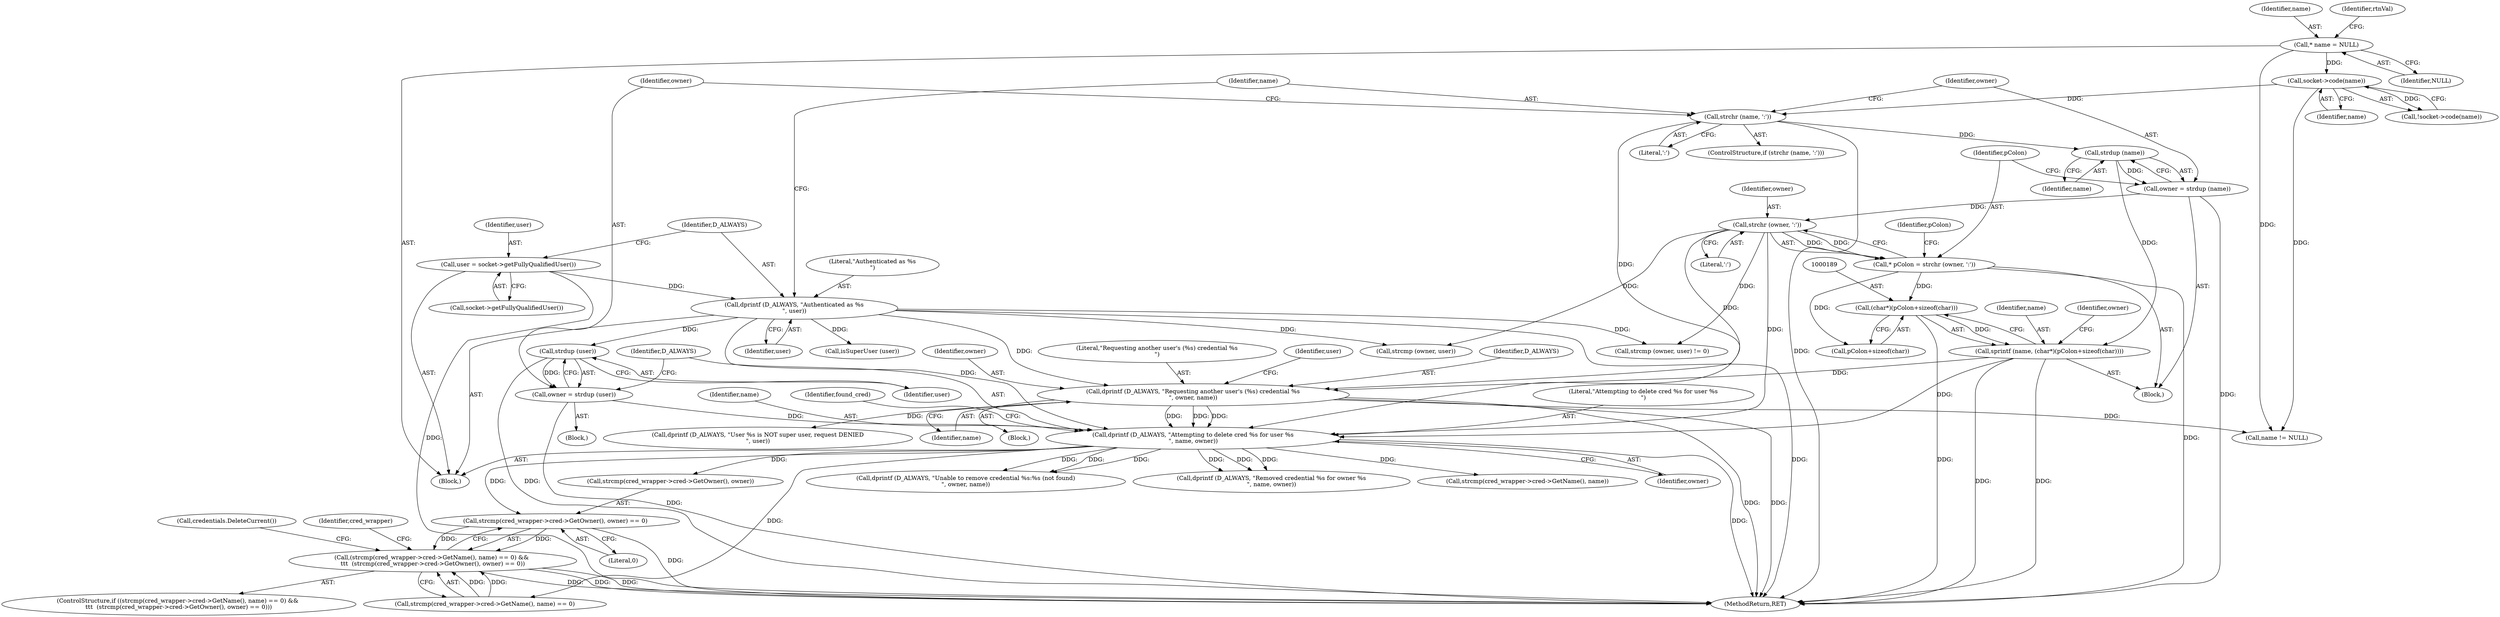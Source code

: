 digraph "0_htcondor_5e5571d1a431eb3c61977b6dd6ec90186ef79867_0@API" {
"1000253" [label="(Call,strcmp(cred_wrapper->cred->GetOwner(), owner) == 0)"];
"1000228" [label="(Call,dprintf (D_ALWAYS, \"Attempting to delete cred %s for user %s\n\", name, owner))"];
"1000163" [label="(Call,dprintf (D_ALWAYS, \"Authenticated as %s\n\", user))"];
"1000160" [label="(Call,user = socket->getFullyQualifiedUser())"];
"1000201" [label="(Call,dprintf (D_ALWAYS, \"Requesting another user's (%s) credential %s\n\", owner, name))"];
"1000179" [label="(Call,strchr (owner, ':'))"];
"1000172" [label="(Call,owner = strdup (name))"];
"1000174" [label="(Call,strdup (name))"];
"1000168" [label="(Call,strchr (name, ':'))"];
"1000153" [label="(Call,socket->code(name))"];
"1000109" [label="(Call,* name = NULL)"];
"1000186" [label="(Call,sprintf (name, (char*)(pColon+sizeof(char))))"];
"1000188" [label="(Call,(char*)(pColon+sizeof(char)))"];
"1000177" [label="(Call,* pColon = strchr (owner, ':'))"];
"1000224" [label="(Call,owner = strdup (user))"];
"1000226" [label="(Call,strdup (user))"];
"1000247" [label="(Call,(strcmp(cred_wrapper->cred->GetName(), name) == 0) && \n\t\t\t  (strcmp(cred_wrapper->cred->GetOwner(), owner) == 0))"];
"1000246" [label="(ControlStructure,if ((strcmp(cred_wrapper->cred->GetName(), name) == 0) && \n\t\t\t  (strcmp(cred_wrapper->cred->GetOwner(), owner) == 0)))"];
"1000175" [label="(Identifier,name)"];
"1000226" [label="(Call,strdup (user))"];
"1000249" [label="(Call,strcmp(cred_wrapper->cred->GetName(), name))"];
"1000195" [label="(Call,strcmp (owner, user) != 0)"];
"1000228" [label="(Call,dprintf (D_ALWAYS, \"Attempting to delete cred %s for user %s\n\", name, owner))"];
"1000180" [label="(Identifier,owner)"];
"1000154" [label="(Identifier,name)"];
"1000162" [label="(Call,socket->getFullyQualifiedUser())"];
"1000259" [label="(Call,credentials.DeleteCurrent())"];
"1000200" [label="(Block,)"];
"1000314" [label="(MethodReturn,RET)"];
"1000153" [label="(Call,socket->code(name))"];
"1000110" [label="(Identifier,name)"];
"1000168" [label="(Call,strchr (name, ':'))"];
"1000163" [label="(Call,dprintf (D_ALWAYS, \"Authenticated as %s\n\", user))"];
"1000227" [label="(Identifier,user)"];
"1000173" [label="(Identifier,owner)"];
"1000186" [label="(Call,sprintf (name, (char*)(pColon+sizeof(char))))"];
"1000203" [label="(Literal,\"Requesting another user's (%s) credential %s\n\")"];
"1000161" [label="(Identifier,user)"];
"1000253" [label="(Call,strcmp(cred_wrapper->cred->GetOwner(), owner) == 0)"];
"1000170" [label="(Literal,':')"];
"1000177" [label="(Call,* pColon = strchr (owner, ':'))"];
"1000223" [label="(Block,)"];
"1000254" [label="(Call,strcmp(cred_wrapper->cred->GetOwner(), owner))"];
"1000257" [label="(Literal,0)"];
"1000164" [label="(Identifier,D_ALWAYS)"];
"1000239" [label="(Identifier,cred_wrapper)"];
"1000232" [label="(Identifier,owner)"];
"1000169" [label="(Identifier,name)"];
"1000160" [label="(Call,user = socket->getFullyQualifiedUser())"];
"1000174" [label="(Call,strdup (name))"];
"1000209" [label="(Identifier,user)"];
"1000111" [label="(Identifier,NULL)"];
"1000190" [label="(Call,pColon+sizeof(char))"];
"1000165" [label="(Literal,\"Authenticated as %s\n\")"];
"1000229" [label="(Identifier,D_ALWAYS)"];
"1000107" [label="(Block,)"];
"1000230" [label="(Literal,\"Attempting to delete cred %s for user %s\n\")"];
"1000202" [label="(Identifier,D_ALWAYS)"];
"1000211" [label="(Call,dprintf (D_ALWAYS, \"User %s is NOT super user, request DENIED\n\", user))"];
"1000197" [label="(Identifier,owner)"];
"1000184" [label="(Identifier,pColon)"];
"1000187" [label="(Identifier,name)"];
"1000152" [label="(Call,!socket->code(name))"];
"1000196" [label="(Call,strcmp (owner, user))"];
"1000225" [label="(Identifier,owner)"];
"1000201" [label="(Call,dprintf (D_ALWAYS, \"Requesting another user's (%s) credential %s\n\", owner, name))"];
"1000178" [label="(Identifier,pColon)"];
"1000231" [label="(Identifier,name)"];
"1000306" [label="(Call,name != NULL)"];
"1000167" [label="(ControlStructure,if (strchr (name, ':')))"];
"1000248" [label="(Call,strcmp(cred_wrapper->cred->GetName(), name) == 0)"];
"1000204" [label="(Identifier,owner)"];
"1000247" [label="(Call,(strcmp(cred_wrapper->cred->GetName(), name) == 0) && \n\t\t\t  (strcmp(cred_wrapper->cred->GetOwner(), owner) == 0))"];
"1000234" [label="(Identifier,found_cred)"];
"1000285" [label="(Call,dprintf (D_ALWAYS, \"Unable to remove credential %s:%s (not found)\n\", owner, name))"];
"1000114" [label="(Identifier,rtnVal)"];
"1000224" [label="(Call,owner = strdup (user))"];
"1000171" [label="(Block,)"];
"1000278" [label="(Call,dprintf (D_ALWAYS, \"Removed credential %s for owner %s\n\", name, owner))"];
"1000188" [label="(Call,(char*)(pColon+sizeof(char)))"];
"1000166" [label="(Identifier,user)"];
"1000181" [label="(Literal,':')"];
"1000208" [label="(Call,isSuperUser (user))"];
"1000109" [label="(Call,* name = NULL)"];
"1000179" [label="(Call,strchr (owner, ':'))"];
"1000205" [label="(Identifier,name)"];
"1000172" [label="(Call,owner = strdup (name))"];
"1000253" -> "1000247"  [label="AST: "];
"1000253" -> "1000257"  [label="CFG: "];
"1000254" -> "1000253"  [label="AST: "];
"1000257" -> "1000253"  [label="AST: "];
"1000247" -> "1000253"  [label="CFG: "];
"1000253" -> "1000314"  [label="DDG: "];
"1000253" -> "1000247"  [label="DDG: "];
"1000253" -> "1000247"  [label="DDG: "];
"1000228" -> "1000253"  [label="DDG: "];
"1000228" -> "1000107"  [label="AST: "];
"1000228" -> "1000232"  [label="CFG: "];
"1000229" -> "1000228"  [label="AST: "];
"1000230" -> "1000228"  [label="AST: "];
"1000231" -> "1000228"  [label="AST: "];
"1000232" -> "1000228"  [label="AST: "];
"1000234" -> "1000228"  [label="CFG: "];
"1000228" -> "1000314"  [label="DDG: "];
"1000163" -> "1000228"  [label="DDG: "];
"1000201" -> "1000228"  [label="DDG: "];
"1000201" -> "1000228"  [label="DDG: "];
"1000201" -> "1000228"  [label="DDG: "];
"1000186" -> "1000228"  [label="DDG: "];
"1000168" -> "1000228"  [label="DDG: "];
"1000224" -> "1000228"  [label="DDG: "];
"1000179" -> "1000228"  [label="DDG: "];
"1000228" -> "1000248"  [label="DDG: "];
"1000228" -> "1000249"  [label="DDG: "];
"1000228" -> "1000254"  [label="DDG: "];
"1000228" -> "1000278"  [label="DDG: "];
"1000228" -> "1000278"  [label="DDG: "];
"1000228" -> "1000278"  [label="DDG: "];
"1000228" -> "1000285"  [label="DDG: "];
"1000228" -> "1000285"  [label="DDG: "];
"1000228" -> "1000285"  [label="DDG: "];
"1000163" -> "1000107"  [label="AST: "];
"1000163" -> "1000166"  [label="CFG: "];
"1000164" -> "1000163"  [label="AST: "];
"1000165" -> "1000163"  [label="AST: "];
"1000166" -> "1000163"  [label="AST: "];
"1000169" -> "1000163"  [label="CFG: "];
"1000163" -> "1000314"  [label="DDG: "];
"1000160" -> "1000163"  [label="DDG: "];
"1000163" -> "1000195"  [label="DDG: "];
"1000163" -> "1000196"  [label="DDG: "];
"1000163" -> "1000201"  [label="DDG: "];
"1000163" -> "1000208"  [label="DDG: "];
"1000163" -> "1000226"  [label="DDG: "];
"1000160" -> "1000107"  [label="AST: "];
"1000160" -> "1000162"  [label="CFG: "];
"1000161" -> "1000160"  [label="AST: "];
"1000162" -> "1000160"  [label="AST: "];
"1000164" -> "1000160"  [label="CFG: "];
"1000160" -> "1000314"  [label="DDG: "];
"1000201" -> "1000200"  [label="AST: "];
"1000201" -> "1000205"  [label="CFG: "];
"1000202" -> "1000201"  [label="AST: "];
"1000203" -> "1000201"  [label="AST: "];
"1000204" -> "1000201"  [label="AST: "];
"1000205" -> "1000201"  [label="AST: "];
"1000209" -> "1000201"  [label="CFG: "];
"1000201" -> "1000314"  [label="DDG: "];
"1000201" -> "1000314"  [label="DDG: "];
"1000179" -> "1000201"  [label="DDG: "];
"1000186" -> "1000201"  [label="DDG: "];
"1000201" -> "1000211"  [label="DDG: "];
"1000201" -> "1000306"  [label="DDG: "];
"1000179" -> "1000177"  [label="AST: "];
"1000179" -> "1000181"  [label="CFG: "];
"1000180" -> "1000179"  [label="AST: "];
"1000181" -> "1000179"  [label="AST: "];
"1000177" -> "1000179"  [label="CFG: "];
"1000179" -> "1000177"  [label="DDG: "];
"1000179" -> "1000177"  [label="DDG: "];
"1000172" -> "1000179"  [label="DDG: "];
"1000179" -> "1000195"  [label="DDG: "];
"1000179" -> "1000196"  [label="DDG: "];
"1000172" -> "1000171"  [label="AST: "];
"1000172" -> "1000174"  [label="CFG: "];
"1000173" -> "1000172"  [label="AST: "];
"1000174" -> "1000172"  [label="AST: "];
"1000178" -> "1000172"  [label="CFG: "];
"1000172" -> "1000314"  [label="DDG: "];
"1000174" -> "1000172"  [label="DDG: "];
"1000174" -> "1000175"  [label="CFG: "];
"1000175" -> "1000174"  [label="AST: "];
"1000168" -> "1000174"  [label="DDG: "];
"1000174" -> "1000186"  [label="DDG: "];
"1000168" -> "1000167"  [label="AST: "];
"1000168" -> "1000170"  [label="CFG: "];
"1000169" -> "1000168"  [label="AST: "];
"1000170" -> "1000168"  [label="AST: "];
"1000173" -> "1000168"  [label="CFG: "];
"1000225" -> "1000168"  [label="CFG: "];
"1000168" -> "1000314"  [label="DDG: "];
"1000153" -> "1000168"  [label="DDG: "];
"1000153" -> "1000152"  [label="AST: "];
"1000153" -> "1000154"  [label="CFG: "];
"1000154" -> "1000153"  [label="AST: "];
"1000152" -> "1000153"  [label="CFG: "];
"1000153" -> "1000152"  [label="DDG: "];
"1000109" -> "1000153"  [label="DDG: "];
"1000153" -> "1000306"  [label="DDG: "];
"1000109" -> "1000107"  [label="AST: "];
"1000109" -> "1000111"  [label="CFG: "];
"1000110" -> "1000109"  [label="AST: "];
"1000111" -> "1000109"  [label="AST: "];
"1000114" -> "1000109"  [label="CFG: "];
"1000109" -> "1000306"  [label="DDG: "];
"1000186" -> "1000171"  [label="AST: "];
"1000186" -> "1000188"  [label="CFG: "];
"1000187" -> "1000186"  [label="AST: "];
"1000188" -> "1000186"  [label="AST: "];
"1000197" -> "1000186"  [label="CFG: "];
"1000186" -> "1000314"  [label="DDG: "];
"1000186" -> "1000314"  [label="DDG: "];
"1000188" -> "1000186"  [label="DDG: "];
"1000188" -> "1000190"  [label="CFG: "];
"1000189" -> "1000188"  [label="AST: "];
"1000190" -> "1000188"  [label="AST: "];
"1000188" -> "1000314"  [label="DDG: "];
"1000177" -> "1000188"  [label="DDG: "];
"1000177" -> "1000171"  [label="AST: "];
"1000178" -> "1000177"  [label="AST: "];
"1000184" -> "1000177"  [label="CFG: "];
"1000177" -> "1000314"  [label="DDG: "];
"1000177" -> "1000190"  [label="DDG: "];
"1000224" -> "1000223"  [label="AST: "];
"1000224" -> "1000226"  [label="CFG: "];
"1000225" -> "1000224"  [label="AST: "];
"1000226" -> "1000224"  [label="AST: "];
"1000229" -> "1000224"  [label="CFG: "];
"1000224" -> "1000314"  [label="DDG: "];
"1000226" -> "1000224"  [label="DDG: "];
"1000226" -> "1000227"  [label="CFG: "];
"1000227" -> "1000226"  [label="AST: "];
"1000226" -> "1000314"  [label="DDG: "];
"1000247" -> "1000246"  [label="AST: "];
"1000247" -> "1000248"  [label="CFG: "];
"1000248" -> "1000247"  [label="AST: "];
"1000239" -> "1000247"  [label="CFG: "];
"1000259" -> "1000247"  [label="CFG: "];
"1000247" -> "1000314"  [label="DDG: "];
"1000247" -> "1000314"  [label="DDG: "];
"1000247" -> "1000314"  [label="DDG: "];
"1000248" -> "1000247"  [label="DDG: "];
"1000248" -> "1000247"  [label="DDG: "];
}
